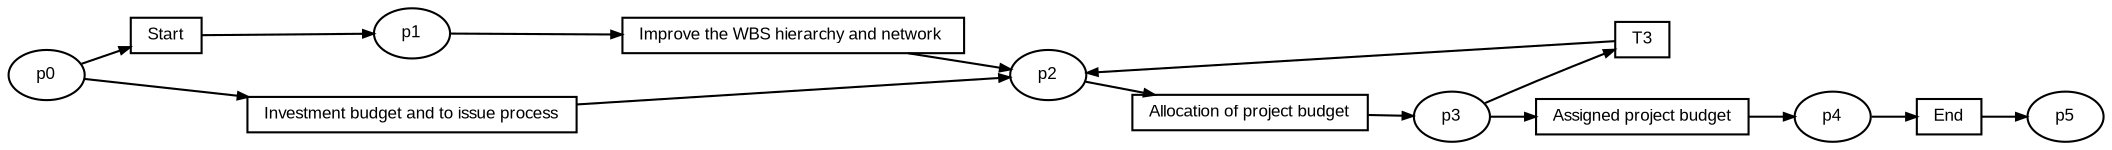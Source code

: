 digraph G {ranksep=".3"; fontsize="8"; remincross=true; margin="0.0,0.0"; fontname="Arial";rankdir="LR"; 
edge [arrowsize="0.5"];
node [height=".2",width=".2",fontname="Arial",fontsize="8"];
t0 [shape="box",label="Start"];
t1 [shape="box",label="Improve the WBS hierarchy and network "];
t2 [shape="box",label="Allocation of project budget"];
t3 [shape="box",label="T3"];
t4 [shape="box",label="Assigned project budget"];
t5 [shape="box",label="End"];
t6 [shape="box",label="Investment budget and to issue process"];
p0 [shape="oval",label="p0"];
p1 [shape="oval",label="p1"];
p2 [shape="oval",label="p2"];
p3 [shape="oval",label="p3"];
p4 [shape="oval",label="p4"];
p5 [shape="oval",label="p5"];
p0 -> t0[label=""];
t2 -> p3[label=""];
t4 -> p4[label=""];
t1 -> p2[label=""];
p2 -> t2[label=""];
p0 -> t6[label=""];
t5 -> p5[label=""];
t6 -> p2[label=""];
p4 -> t5[label=""];
t3 -> p2[label=""];
p1 -> t1[label=""];
p3 -> t4[label=""];
p3 -> t3[label=""];
t0 -> p1[label=""];
}
